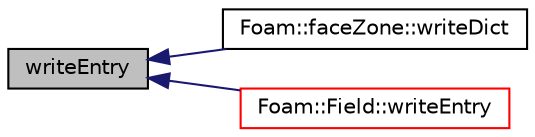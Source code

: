 digraph "writeEntry"
{
  bgcolor="transparent";
  edge [fontname="Helvetica",fontsize="10",labelfontname="Helvetica",labelfontsize="10"];
  node [fontname="Helvetica",fontsize="10",shape=record];
  rankdir="LR";
  Node1 [label="writeEntry",height=0.2,width=0.4,color="black", fillcolor="grey75", style="filled", fontcolor="black"];
  Node1 -> Node2 [dir="back",color="midnightblue",fontsize="10",style="solid",fontname="Helvetica"];
  Node2 [label="Foam::faceZone::writeDict",height=0.2,width=0.4,color="black",URL="$a00741.html#af77027c10b89b764f28cf777c66c4be6",tooltip="Write dictionary. "];
  Node1 -> Node3 [dir="back",color="midnightblue",fontsize="10",style="solid",fontname="Helvetica"];
  Node3 [label="Foam::Field::writeEntry",height=0.2,width=0.4,color="red",URL="$a00755.html#a37ca48bb95f2d19dd4468d303314fe3c",tooltip="Write the field as a dictionary entry. "];
}
